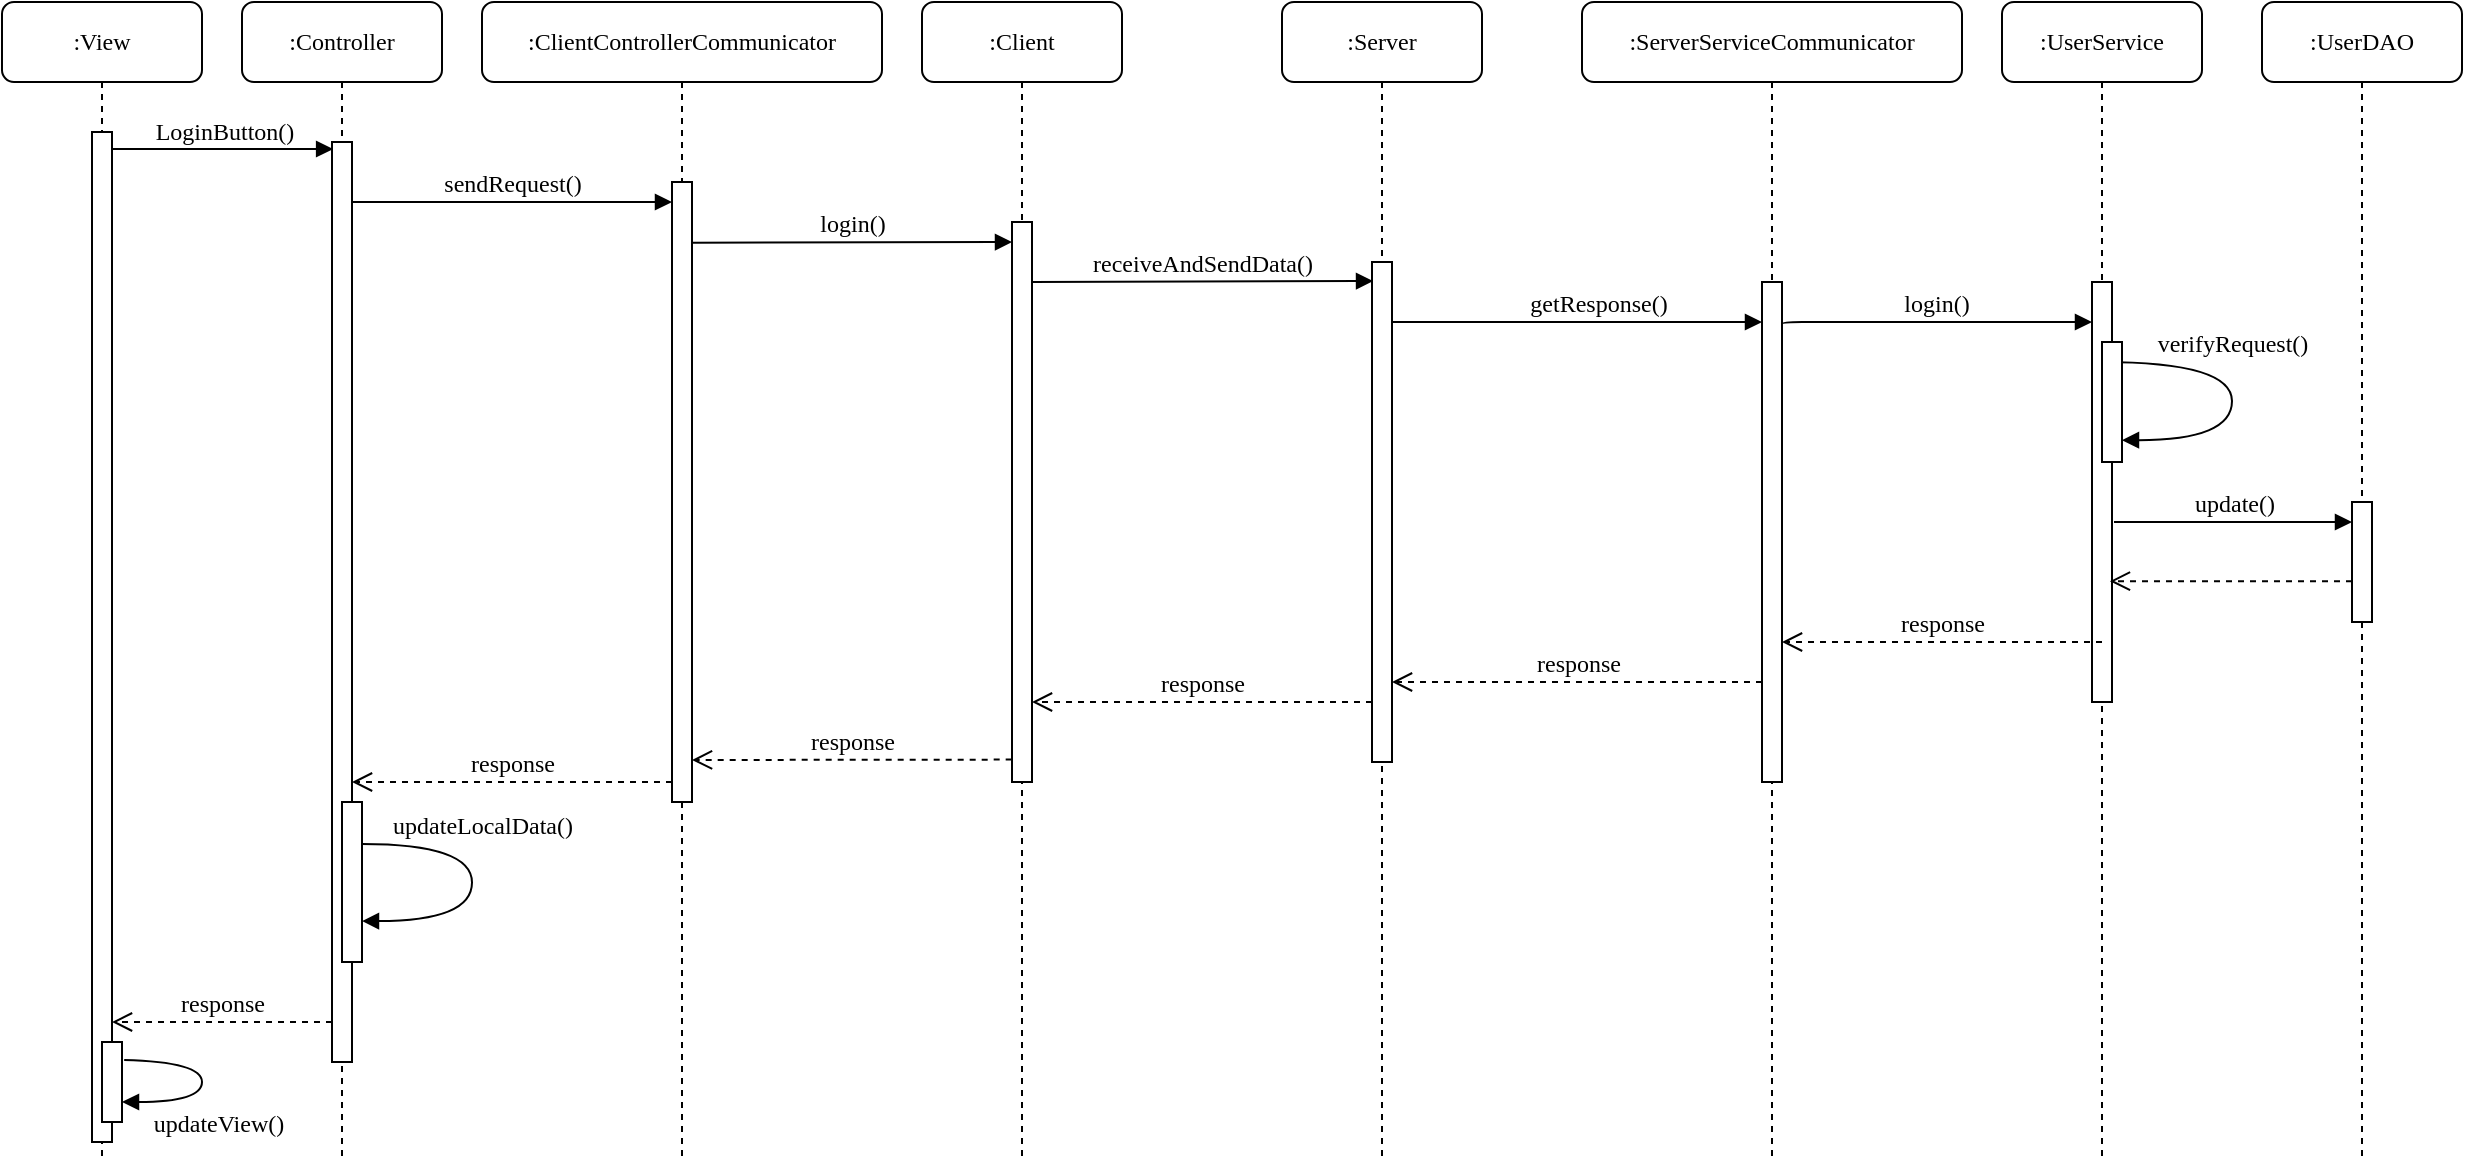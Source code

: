 <mxfile version="13.1.7" type="device"><diagram name="Page-1" id="13e1069c-82ec-6db2-03f1-153e76fe0fe0"><mxGraphModel dx="2081" dy="526" grid="1" gridSize="10" guides="1" tooltips="1" connect="1" arrows="1" fold="1" page="1" pageScale="1" pageWidth="1100" pageHeight="850" background="#ffffff" math="0" shadow="0"><root><mxCell id="0"/><mxCell id="1" parent="0"/><mxCell id="7baba1c4bc27f4b0-2" value=":ClientControllerCommunicator" style="shape=umlLifeline;perimeter=lifelinePerimeter;whiteSpace=wrap;html=1;container=1;collapsible=0;recursiveResize=0;outlineConnect=0;rounded=1;shadow=0;comic=0;labelBackgroundColor=none;strokeWidth=1;fontFamily=Verdana;fontSize=12;align=center;" parent="1" vertex="1"><mxGeometry x="120" y="80" width="200" height="580" as="geometry"/></mxCell><mxCell id="nlH9XLCFq9PjNLwYOD6O-7" value="" style="html=1;points=[];perimeter=orthogonalPerimeter;rounded=0;shadow=0;comic=0;labelBackgroundColor=none;strokeWidth=1;fontFamily=Verdana;fontSize=12;align=center;" parent="7baba1c4bc27f4b0-2" vertex="1"><mxGeometry x="95" y="90" width="10" height="310" as="geometry"/></mxCell><mxCell id="7baba1c4bc27f4b0-3" value=":Client" style="shape=umlLifeline;perimeter=lifelinePerimeter;whiteSpace=wrap;html=1;container=1;collapsible=0;recursiveResize=0;outlineConnect=0;rounded=1;shadow=0;comic=0;labelBackgroundColor=none;strokeWidth=1;fontFamily=Verdana;fontSize=12;align=center;" parent="1" vertex="1"><mxGeometry x="340" y="80" width="100" height="580" as="geometry"/></mxCell><mxCell id="nlH9XLCFq9PjNLwYOD6O-8" value="" style="html=1;points=[];perimeter=orthogonalPerimeter;rounded=0;shadow=0;comic=0;labelBackgroundColor=none;strokeWidth=1;fontFamily=Verdana;fontSize=12;align=center;" parent="7baba1c4bc27f4b0-3" vertex="1"><mxGeometry x="45" y="110" width="10" height="280" as="geometry"/></mxCell><mxCell id="7baba1c4bc27f4b0-4" value=":Server" style="shape=umlLifeline;perimeter=lifelinePerimeter;whiteSpace=wrap;html=1;container=1;collapsible=0;recursiveResize=0;outlineConnect=0;rounded=1;shadow=0;comic=0;labelBackgroundColor=none;strokeWidth=1;fontFamily=Verdana;fontSize=12;align=center;" parent="1" vertex="1"><mxGeometry x="520" y="80" width="100" height="580" as="geometry"/></mxCell><mxCell id="7baba1c4bc27f4b0-5" value=":ServerServiceCommunicator" style="shape=umlLifeline;perimeter=lifelinePerimeter;whiteSpace=wrap;html=1;container=1;collapsible=0;recursiveResize=0;outlineConnect=0;rounded=1;shadow=0;comic=0;labelBackgroundColor=none;strokeWidth=1;fontFamily=Verdana;fontSize=12;align=center;" parent="1" vertex="1"><mxGeometry x="670" y="80" width="190" height="580" as="geometry"/></mxCell><mxCell id="7baba1c4bc27f4b0-19" value="" style="html=1;points=[];perimeter=orthogonalPerimeter;rounded=0;shadow=0;comic=0;labelBackgroundColor=none;strokeWidth=1;fontFamily=Verdana;fontSize=12;align=center;" parent="7baba1c4bc27f4b0-5" vertex="1"><mxGeometry x="90" y="140" width="10" height="250" as="geometry"/></mxCell><mxCell id="7baba1c4bc27f4b0-6" value=":UserService" style="shape=umlLifeline;perimeter=lifelinePerimeter;whiteSpace=wrap;html=1;container=1;collapsible=0;recursiveResize=0;outlineConnect=0;rounded=1;shadow=0;comic=0;labelBackgroundColor=none;strokeWidth=1;fontFamily=Verdana;fontSize=12;align=center;" parent="1" vertex="1"><mxGeometry x="880" y="80" width="100" height="580" as="geometry"/></mxCell><mxCell id="nlH9XLCFq9PjNLwYOD6O-2" value="" style="html=1;points=[];perimeter=orthogonalPerimeter;rounded=0;shadow=0;comic=0;labelBackgroundColor=none;strokeWidth=1;fontFamily=Verdana;fontSize=12;align=center;" parent="7baba1c4bc27f4b0-6" vertex="1"><mxGeometry x="45" y="140" width="10" height="210" as="geometry"/></mxCell><mxCell id="7baba1c4bc27f4b0-7" value=":UserDAO" style="shape=umlLifeline;perimeter=lifelinePerimeter;whiteSpace=wrap;html=1;container=1;collapsible=0;recursiveResize=0;outlineConnect=0;rounded=1;shadow=0;comic=0;labelBackgroundColor=none;strokeWidth=1;fontFamily=Verdana;fontSize=12;align=center;" parent="1" vertex="1"><mxGeometry x="1010" y="80" width="100" height="580" as="geometry"/></mxCell><mxCell id="nlH9XLCFq9PjNLwYOD6O-3" value="" style="html=1;points=[];perimeter=orthogonalPerimeter;rounded=0;shadow=0;comic=0;labelBackgroundColor=none;strokeWidth=1;fontFamily=Verdana;fontSize=12;align=center;" parent="7baba1c4bc27f4b0-7" vertex="1"><mxGeometry x="45" y="250" width="10" height="60" as="geometry"/></mxCell><mxCell id="7baba1c4bc27f4b0-8" value=":Controller" style="shape=umlLifeline;perimeter=lifelinePerimeter;whiteSpace=wrap;html=1;container=1;collapsible=0;recursiveResize=0;outlineConnect=0;rounded=1;shadow=0;comic=0;labelBackgroundColor=none;strokeWidth=1;fontFamily=Verdana;fontSize=12;align=center;" parent="1" vertex="1"><mxGeometry y="80" width="100" height="580" as="geometry"/></mxCell><mxCell id="7baba1c4bc27f4b0-9" value="" style="html=1;points=[];perimeter=orthogonalPerimeter;rounded=0;shadow=0;comic=0;labelBackgroundColor=none;strokeWidth=1;fontFamily=Verdana;fontSize=12;align=center;" parent="7baba1c4bc27f4b0-8" vertex="1"><mxGeometry x="45" y="70" width="10" height="460" as="geometry"/></mxCell><mxCell id="7baba1c4bc27f4b0-17" value="receiveAndSendData()" style="html=1;verticalAlign=bottom;endArrow=block;labelBackgroundColor=none;fontFamily=Verdana;fontSize=12;edgeStyle=elbowEdgeStyle;elbow=vertical;entryX=0.052;entryY=0.037;entryDx=0;entryDy=0;entryPerimeter=0;" parent="1" target="nlH9XLCFq9PjNLwYOD6O-9" edge="1"><mxGeometry relative="1" as="geometry"><mxPoint x="395" y="220" as="sourcePoint"/><Array as="points"/><mxPoint x="550" y="220" as="targetPoint"/></mxGeometry></mxCell><mxCell id="7baba1c4bc27f4b0-20" value="getResponse()" style="html=1;verticalAlign=bottom;endArrow=block;labelBackgroundColor=none;fontFamily=Verdana;fontSize=12;edgeStyle=elbowEdgeStyle;elbow=vertical;" parent="1" target="7baba1c4bc27f4b0-19" edge="1"><mxGeometry x="0.132" relative="1" as="geometry"><mxPoint x="570" y="240" as="sourcePoint"/><mxPoint x="730" y="239" as="targetPoint"/><Array as="points"><mxPoint x="660" y="240"/></Array><mxPoint as="offset"/></mxGeometry></mxCell><mxCell id="7baba1c4bc27f4b0-11" value="sendRequest()" style="html=1;verticalAlign=bottom;endArrow=block;entryX=0;entryY=0;labelBackgroundColor=none;fontFamily=Verdana;fontSize=12;edgeStyle=elbowEdgeStyle;elbow=vertical;" parent="1" source="7baba1c4bc27f4b0-9" edge="1"><mxGeometry relative="1" as="geometry"><mxPoint x="220" y="190" as="sourcePoint"/><mxPoint x="215" y="180" as="targetPoint"/></mxGeometry></mxCell><mxCell id="7baba1c4bc27f4b0-14" value="login()" style="html=1;verticalAlign=bottom;endArrow=block;entryX=0;entryY=0;labelBackgroundColor=none;fontFamily=Verdana;fontSize=12;edgeStyle=elbowEdgeStyle;elbow=vertical;" parent="1" edge="1"><mxGeometry relative="1" as="geometry"><mxPoint x="225" y="200.333" as="sourcePoint"/><mxPoint x="385" y="200.0" as="targetPoint"/></mxGeometry></mxCell><mxCell id="nlH9XLCFq9PjNLwYOD6O-1" value="login()" style="html=1;verticalAlign=bottom;endArrow=block;labelBackgroundColor=none;fontFamily=Verdana;fontSize=12;edgeStyle=elbowEdgeStyle;elbow=vertical;exitX=1;exitY=0.088;exitDx=0;exitDy=0;exitPerimeter=0;" parent="1" source="7baba1c4bc27f4b0-19" target="nlH9XLCFq9PjNLwYOD6O-2" edge="1"><mxGeometry relative="1" as="geometry"><mxPoint x="790" y="240.333" as="sourcePoint"/><mxPoint x="910" y="240" as="targetPoint"/><Array as="points"><mxPoint x="830" y="240"/></Array></mxGeometry></mxCell><mxCell id="nlH9XLCFq9PjNLwYOD6O-6" value="verifyRequest()" style="html=1;verticalAlign=bottom;endArrow=block;labelBackgroundColor=none;fontFamily=Verdana;fontSize=12;elbow=vertical;edgeStyle=orthogonalEdgeStyle;curved=1;" parent="1" edge="1"><mxGeometry x="-0.183" relative="1" as="geometry"><mxPoint x="930" y="260" as="sourcePoint"/><mxPoint x="940" y="299.09" as="targetPoint"/><Array as="points"><mxPoint x="995" y="260.09"/><mxPoint x="995" y="299.09"/></Array><mxPoint as="offset"/></mxGeometry></mxCell><mxCell id="nlH9XLCFq9PjNLwYOD6O-9" value="" style="html=1;points=[];perimeter=orthogonalPerimeter;rounded=0;shadow=0;comic=0;labelBackgroundColor=none;strokeWidth=1;fontFamily=Verdana;fontSize=12;align=center;" parent="1" vertex="1"><mxGeometry x="565" y="210" width="10" height="250" as="geometry"/></mxCell><mxCell id="nlH9XLCFq9PjNLwYOD6O-11" value="" style="html=1;points=[];perimeter=orthogonalPerimeter;rounded=0;shadow=0;comic=0;labelBackgroundColor=none;strokeWidth=1;fontFamily=Verdana;fontSize=12;align=center;" parent="1" vertex="1"><mxGeometry x="930" y="250" width="10" height="60" as="geometry"/></mxCell><mxCell id="nlH9XLCFq9PjNLwYOD6O-12" value="update()" style="html=1;verticalAlign=bottom;endArrow=block;labelBackgroundColor=none;fontFamily=Verdana;fontSize=12;edgeStyle=elbowEdgeStyle;elbow=vertical;" parent="1" target="nlH9XLCFq9PjNLwYOD6O-3" edge="1"><mxGeometry relative="1" as="geometry"><mxPoint x="936" y="340" as="sourcePoint"/><mxPoint x="1050" y="330" as="targetPoint"/><Array as="points"><mxPoint x="970" y="340"/></Array></mxGeometry></mxCell><mxCell id="nlH9XLCFq9PjNLwYOD6O-13" value="" style="html=1;verticalAlign=bottom;endArrow=open;dashed=1;endSize=8;labelBackgroundColor=none;fontFamily=Verdana;fontSize=12;edgeStyle=elbowEdgeStyle;elbow=vertical;entryX=0.895;entryY=0.712;entryDx=0;entryDy=0;entryPerimeter=0;" parent="1" target="nlH9XLCFq9PjNLwYOD6O-2" edge="1"><mxGeometry relative="1" as="geometry"><mxPoint x="940" y="370" as="targetPoint"/><Array as="points"><mxPoint x="965" y="369.58"/><mxPoint x="995" y="369.58"/></Array><mxPoint x="1055" y="369.58" as="sourcePoint"/></mxGeometry></mxCell><mxCell id="nlH9XLCFq9PjNLwYOD6O-15" value="response" style="html=1;verticalAlign=bottom;endArrow=open;dashed=1;endSize=8;labelBackgroundColor=none;fontFamily=Verdana;fontSize=12;edgeStyle=elbowEdgeStyle;elbow=vertical;" parent="1" edge="1"><mxGeometry relative="1" as="geometry"><mxPoint x="770" y="400" as="targetPoint"/><Array as="points"><mxPoint x="840" y="400"/><mxPoint x="870" y="400"/></Array><mxPoint x="930" y="400" as="sourcePoint"/></mxGeometry></mxCell><mxCell id="nlH9XLCFq9PjNLwYOD6O-17" value="response" style="html=1;verticalAlign=bottom;endArrow=open;dashed=1;endSize=8;labelBackgroundColor=none;fontFamily=Verdana;fontSize=12;edgeStyle=elbowEdgeStyle;elbow=vertical;" parent="1" target="nlH9XLCFq9PjNLwYOD6O-9" edge="1"><mxGeometry relative="1" as="geometry"><mxPoint x="600" y="420" as="targetPoint"/><Array as="points"><mxPoint x="670" y="420"/><mxPoint x="700" y="420"/></Array><mxPoint x="760" y="420" as="sourcePoint"/></mxGeometry></mxCell><mxCell id="nlH9XLCFq9PjNLwYOD6O-18" value="response" style="html=1;verticalAlign=bottom;endArrow=open;dashed=1;endSize=8;labelBackgroundColor=none;fontFamily=Verdana;fontSize=12;edgeStyle=elbowEdgeStyle;elbow=vertical;" parent="1" target="nlH9XLCFq9PjNLwYOD6O-8" edge="1"><mxGeometry relative="1" as="geometry"><mxPoint x="400" y="430" as="targetPoint"/><Array as="points"><mxPoint x="475" y="430"/><mxPoint x="505" y="430"/></Array><mxPoint x="565" y="430" as="sourcePoint"/></mxGeometry></mxCell><mxCell id="nlH9XLCFq9PjNLwYOD6O-19" value="response" style="html=1;verticalAlign=bottom;endArrow=open;dashed=1;endSize=8;labelBackgroundColor=none;fontFamily=Verdana;fontSize=12;edgeStyle=elbowEdgeStyle;elbow=vertical;exitX=-0.016;exitY=0.96;exitDx=0;exitDy=0;exitPerimeter=0;" parent="1" source="nlH9XLCFq9PjNLwYOD6O-8" target="nlH9XLCFq9PjNLwYOD6O-7" edge="1"><mxGeometry relative="1" as="geometry"><mxPoint x="230" y="459.31" as="targetPoint"/><Array as="points"><mxPoint x="380" y="459"/></Array><mxPoint x="380" y="459" as="sourcePoint"/></mxGeometry></mxCell><mxCell id="nlH9XLCFq9PjNLwYOD6O-20" value="response" style="html=1;verticalAlign=bottom;endArrow=open;dashed=1;endSize=8;labelBackgroundColor=none;fontFamily=Verdana;fontSize=12;edgeStyle=elbowEdgeStyle;elbow=vertical;" parent="1" source="nlH9XLCFq9PjNLwYOD6O-7" target="7baba1c4bc27f4b0-9" edge="1"><mxGeometry relative="1" as="geometry"><mxPoint x="60" y="470" as="targetPoint"/><Array as="points"><mxPoint x="120" y="470"/><mxPoint x="150" y="470"/></Array><mxPoint x="210" y="470" as="sourcePoint"/></mxGeometry></mxCell><mxCell id="nlH9XLCFq9PjNLwYOD6O-24" value=":View" style="shape=umlLifeline;perimeter=lifelinePerimeter;whiteSpace=wrap;html=1;container=1;collapsible=0;recursiveResize=0;outlineConnect=0;rounded=1;shadow=0;comic=0;labelBackgroundColor=none;strokeWidth=1;fontFamily=Verdana;fontSize=12;align=center;" parent="1" vertex="1"><mxGeometry x="-120" y="80" width="100" height="580" as="geometry"/></mxCell><mxCell id="nlH9XLCFq9PjNLwYOD6O-25" value="" style="html=1;points=[];perimeter=orthogonalPerimeter;rounded=0;shadow=0;comic=0;labelBackgroundColor=none;strokeWidth=1;fontFamily=Verdana;fontSize=12;align=center;" parent="nlH9XLCFq9PjNLwYOD6O-24" vertex="1"><mxGeometry x="45" y="65" width="10" height="505" as="geometry"/></mxCell><mxCell id="nlH9XLCFq9PjNLwYOD6O-30" value="" style="html=1;points=[];perimeter=orthogonalPerimeter;rounded=0;shadow=0;comic=0;labelBackgroundColor=none;strokeWidth=1;fontFamily=Verdana;fontSize=12;align=center;" parent="nlH9XLCFq9PjNLwYOD6O-24" vertex="1"><mxGeometry x="50" y="520" width="10" height="40" as="geometry"/></mxCell><mxCell id="nlH9XLCFq9PjNLwYOD6O-31" value="updateView()" style="html=1;verticalAlign=bottom;endArrow=block;labelBackgroundColor=none;fontFamily=Verdana;fontSize=12;elbow=vertical;edgeStyle=orthogonalEdgeStyle;curved=1;exitX=1.109;exitY=0.226;exitDx=0;exitDy=0;exitPerimeter=0;" parent="nlH9XLCFq9PjNLwYOD6O-24" source="nlH9XLCFq9PjNLwYOD6O-30" target="nlH9XLCFq9PjNLwYOD6O-30" edge="1"><mxGeometry x="0.222" y="22" relative="1" as="geometry"><mxPoint x="64.97" y="530" as="sourcePoint"/><mxPoint x="64.97" y="568.54" as="targetPoint"/><Array as="points"><mxPoint x="100" y="530"/><mxPoint x="100" y="550"/></Array><mxPoint x="10" y="-2" as="offset"/></mxGeometry></mxCell><mxCell id="nlH9XLCFq9PjNLwYOD6O-26" value="LoginButton()" style="html=1;verticalAlign=bottom;endArrow=block;labelBackgroundColor=none;fontFamily=Verdana;fontSize=12;edgeStyle=elbowEdgeStyle;elbow=vertical;entryX=0.056;entryY=0.008;entryDx=0;entryDy=0;entryPerimeter=0;" parent="1" source="nlH9XLCFq9PjNLwYOD6O-25" target="7baba1c4bc27f4b0-9" edge="1"><mxGeometry relative="1" as="geometry"><mxPoint x="-60.0" y="189.529" as="sourcePoint"/><mxPoint x="40" y="190" as="targetPoint"/><Array as="points"/></mxGeometry></mxCell><mxCell id="nlH9XLCFq9PjNLwYOD6O-27" value="response" style="html=1;verticalAlign=bottom;endArrow=open;dashed=1;endSize=8;labelBackgroundColor=none;fontFamily=Verdana;fontSize=12;edgeStyle=elbowEdgeStyle;elbow=vertical;" parent="1" source="7baba1c4bc27f4b0-9" target="nlH9XLCFq9PjNLwYOD6O-25" edge="1"><mxGeometry relative="1" as="geometry"><mxPoint x="-60" y="470" as="targetPoint"/><Array as="points"><mxPoint x="10" y="590"/><mxPoint x="-10" y="500"/><mxPoint x="5" y="470"/><mxPoint x="35" y="470"/></Array><mxPoint x="40" y="500" as="sourcePoint"/></mxGeometry></mxCell><mxCell id="nlH9XLCFq9PjNLwYOD6O-28" value="" style="html=1;points=[];perimeter=orthogonalPerimeter;rounded=0;shadow=0;comic=0;labelBackgroundColor=none;strokeWidth=1;fontFamily=Verdana;fontSize=12;align=center;" parent="1" vertex="1"><mxGeometry x="50" y="480" width="10" height="80" as="geometry"/></mxCell><mxCell id="nlH9XLCFq9PjNLwYOD6O-29" value="updateLocalData()" style="html=1;verticalAlign=bottom;endArrow=block;labelBackgroundColor=none;fontFamily=Verdana;fontSize=12;elbow=vertical;edgeStyle=orthogonalEdgeStyle;curved=1;" parent="1" edge="1"><mxGeometry x="-0.259" y="5" relative="1" as="geometry"><mxPoint x="60" y="501" as="sourcePoint"/><mxPoint x="60" y="539.54" as="targetPoint"/><Array as="points"><mxPoint x="115" y="500.54"/><mxPoint x="115" y="539.54"/></Array><mxPoint as="offset"/></mxGeometry></mxCell></root></mxGraphModel></diagram></mxfile>